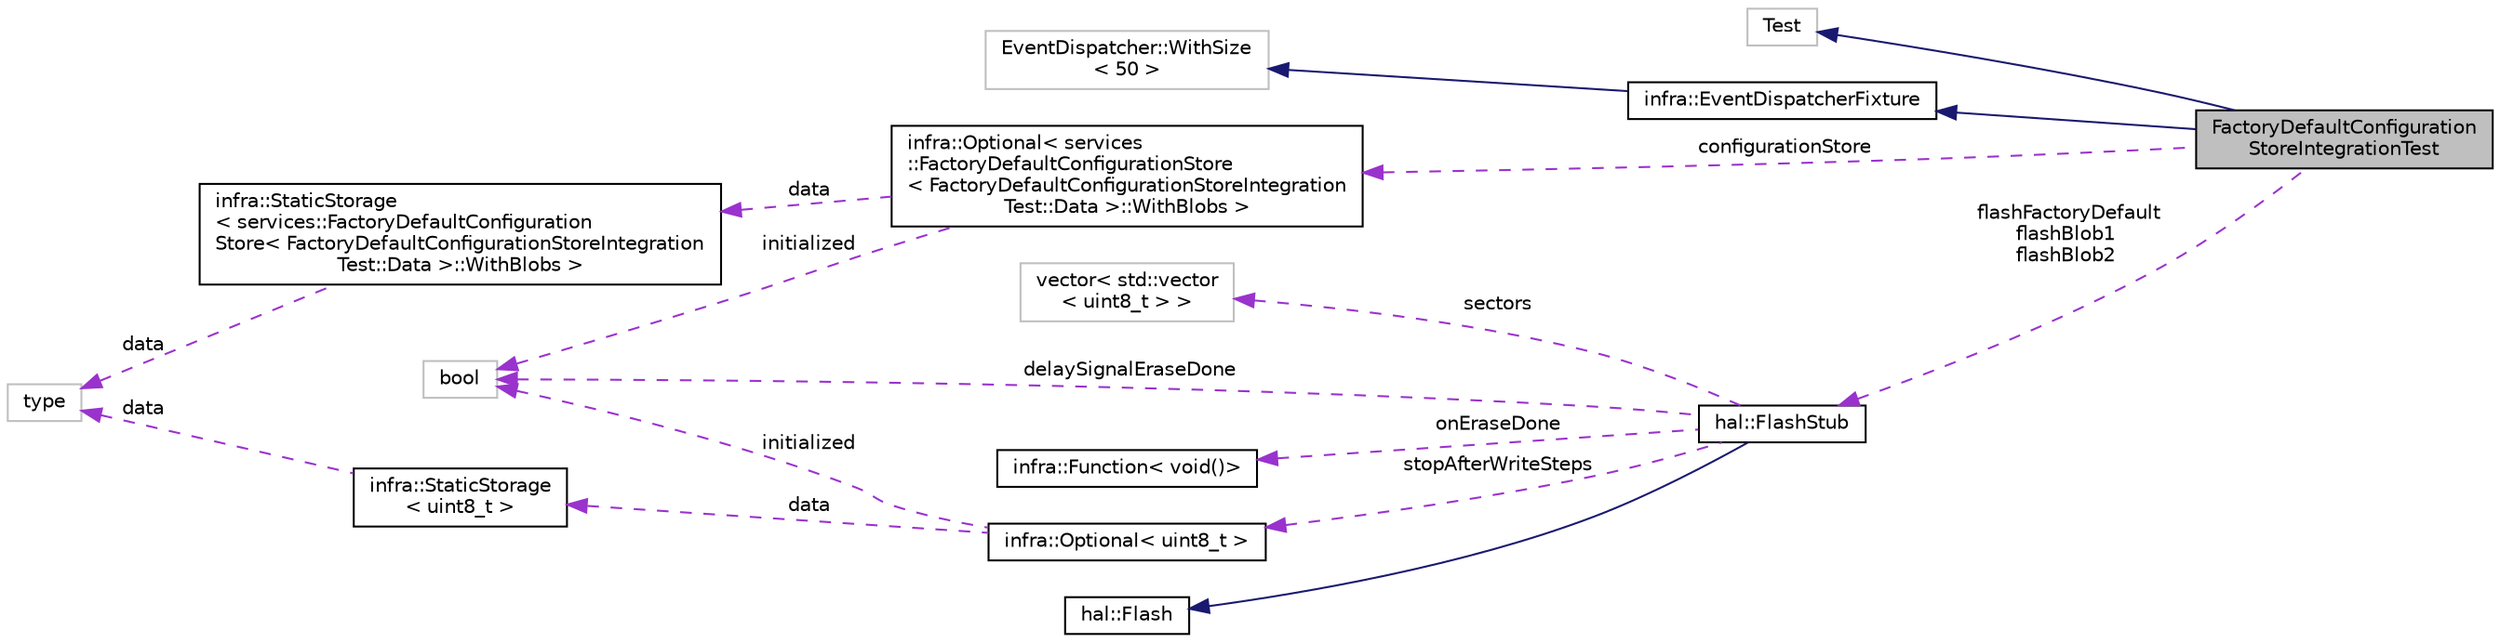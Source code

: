 digraph "FactoryDefaultConfigurationStoreIntegrationTest"
{
 // INTERACTIVE_SVG=YES
  edge [fontname="Helvetica",fontsize="10",labelfontname="Helvetica",labelfontsize="10"];
  node [fontname="Helvetica",fontsize="10",shape=record];
  rankdir="LR";
  Node4 [label="FactoryDefaultConfiguration\lStoreIntegrationTest",height=0.2,width=0.4,color="black", fillcolor="grey75", style="filled", fontcolor="black"];
  Node5 -> Node4 [dir="back",color="midnightblue",fontsize="10",style="solid",fontname="Helvetica"];
  Node5 [label="Test",height=0.2,width=0.4,color="grey75", fillcolor="white", style="filled"];
  Node6 -> Node4 [dir="back",color="midnightblue",fontsize="10",style="solid",fontname="Helvetica"];
  Node6 [label="infra::EventDispatcherFixture",height=0.2,width=0.4,color="black", fillcolor="white", style="filled",URL="$dd/df4/classinfra_1_1_event_dispatcher_fixture.html"];
  Node7 -> Node6 [dir="back",color="midnightblue",fontsize="10",style="solid",fontname="Helvetica"];
  Node7 [label="EventDispatcher::WithSize\l\< 50 \>",height=0.2,width=0.4,color="grey75", fillcolor="white", style="filled"];
  Node8 -> Node4 [dir="back",color="darkorchid3",fontsize="10",style="dashed",label=" configurationStore" ,fontname="Helvetica"];
  Node8 [label="infra::Optional\< services\l::FactoryDefaultConfigurationStore\l\< FactoryDefaultConfigurationStoreIntegration\lTest::Data \>::WithBlobs \>",height=0.2,width=0.4,color="black", fillcolor="white", style="filled",URL="$dc/df7/classinfra_1_1_optional.html"];
  Node9 -> Node8 [dir="back",color="darkorchid3",fontsize="10",style="dashed",label=" initialized" ,fontname="Helvetica"];
  Node9 [label="bool",height=0.2,width=0.4,color="grey75", fillcolor="white", style="filled"];
  Node10 -> Node8 [dir="back",color="darkorchid3",fontsize="10",style="dashed",label=" data" ,fontname="Helvetica"];
  Node10 [label="infra::StaticStorage\l\< services::FactoryDefaultConfiguration\lStore\< FactoryDefaultConfigurationStoreIntegration\lTest::Data \>::WithBlobs \>",height=0.2,width=0.4,color="black", fillcolor="white", style="filled",URL="$d0/d8c/classinfra_1_1_static_storage.html"];
  Node11 -> Node10 [dir="back",color="darkorchid3",fontsize="10",style="dashed",label=" data" ,fontname="Helvetica"];
  Node11 [label="type",height=0.2,width=0.4,color="grey75", fillcolor="white", style="filled"];
  Node12 -> Node4 [dir="back",color="darkorchid3",fontsize="10",style="dashed",label=" flashFactoryDefault\nflashBlob1\nflashBlob2" ,fontname="Helvetica"];
  Node12 [label="hal::FlashStub",height=0.2,width=0.4,color="black", fillcolor="white", style="filled",URL="$de/d6b/classhal_1_1_flash_stub.html"];
  Node13 -> Node12 [dir="back",color="midnightblue",fontsize="10",style="solid",fontname="Helvetica"];
  Node13 [label="hal::Flash",height=0.2,width=0.4,color="black", fillcolor="white", style="filled",URL="$dd/d95/classhal_1_1_flash.html"];
  Node14 -> Node12 [dir="back",color="darkorchid3",fontsize="10",style="dashed",label=" sectors" ,fontname="Helvetica"];
  Node14 [label="vector\< std::vector\l\< uint8_t \> \>",height=0.2,width=0.4,color="grey75", fillcolor="white", style="filled"];
  Node15 -> Node12 [dir="back",color="darkorchid3",fontsize="10",style="dashed",label=" onEraseDone" ,fontname="Helvetica"];
  Node15 [label="infra::Function\< void()\>",height=0.2,width=0.4,color="black", fillcolor="white", style="filled",URL="$da/d07/classinfra_1_1_function.html"];
  Node9 -> Node12 [dir="back",color="darkorchid3",fontsize="10",style="dashed",label=" delaySignalEraseDone" ,fontname="Helvetica"];
  Node16 -> Node12 [dir="back",color="darkorchid3",fontsize="10",style="dashed",label=" stopAfterWriteSteps" ,fontname="Helvetica"];
  Node16 [label="infra::Optional\< uint8_t \>",height=0.2,width=0.4,color="black", fillcolor="white", style="filled",URL="$dc/df7/classinfra_1_1_optional.html"];
  Node9 -> Node16 [dir="back",color="darkorchid3",fontsize="10",style="dashed",label=" initialized" ,fontname="Helvetica"];
  Node17 -> Node16 [dir="back",color="darkorchid3",fontsize="10",style="dashed",label=" data" ,fontname="Helvetica"];
  Node17 [label="infra::StaticStorage\l\< uint8_t \>",height=0.2,width=0.4,color="black", fillcolor="white", style="filled",URL="$d0/d8c/classinfra_1_1_static_storage.html"];
  Node11 -> Node17 [dir="back",color="darkorchid3",fontsize="10",style="dashed",label=" data" ,fontname="Helvetica"];
}
